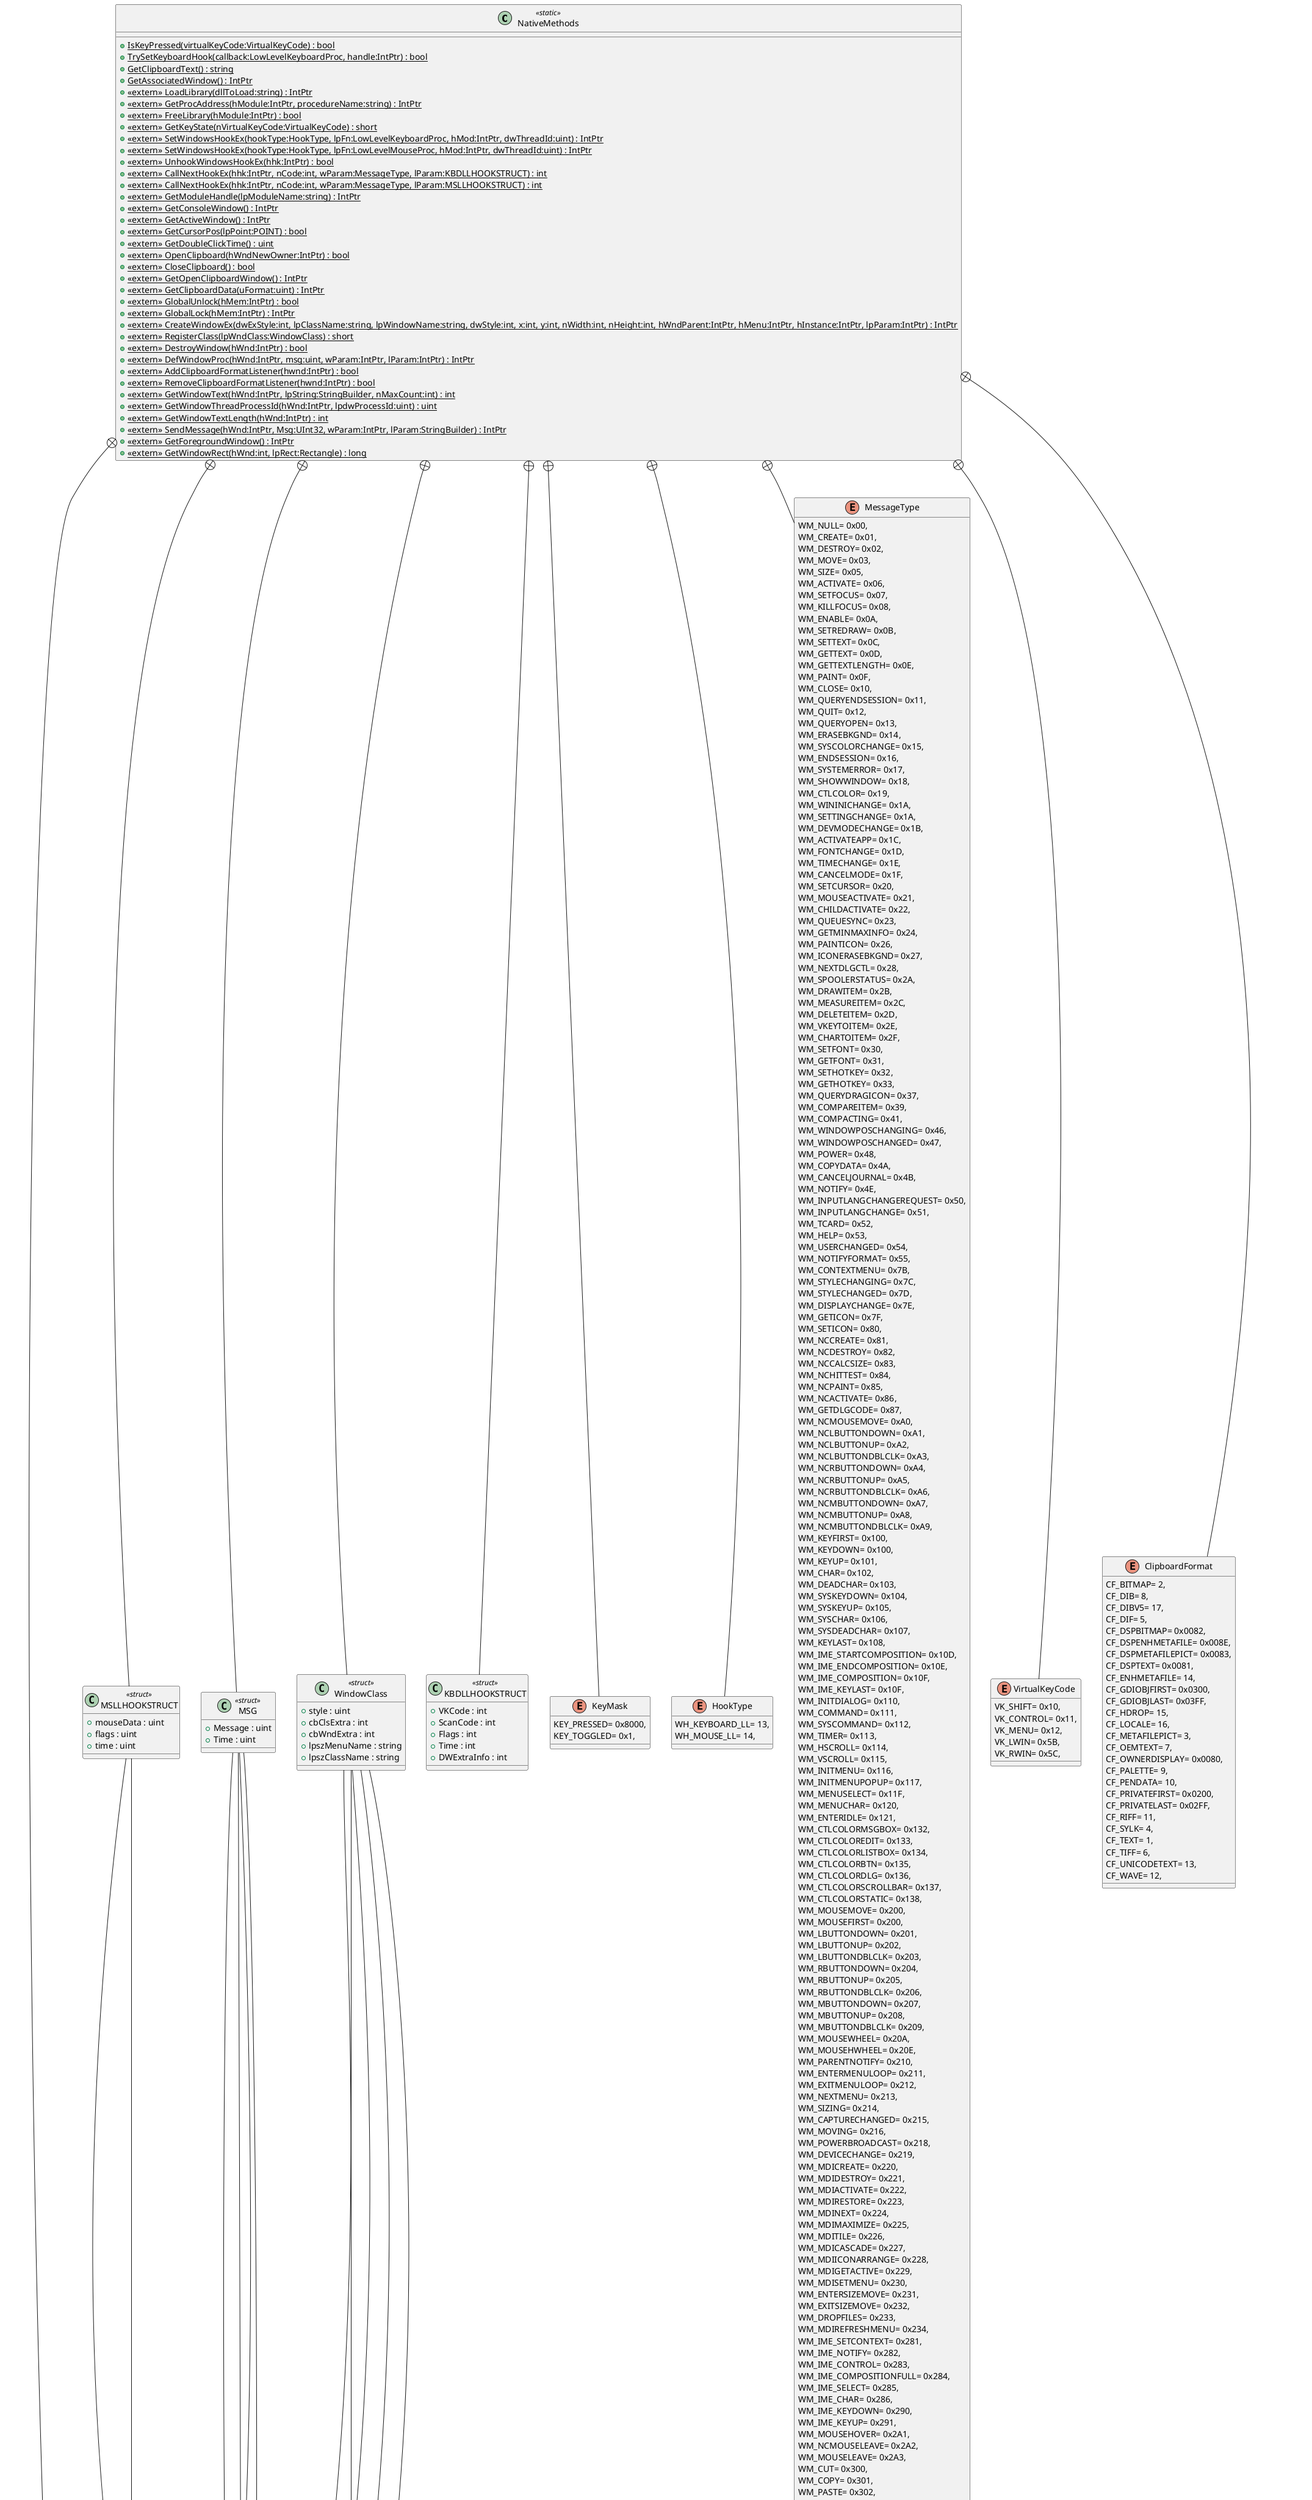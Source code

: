 @startuml
class NativeMethods <<static>> {
    + {static} IsKeyPressed(virtualKeyCode:VirtualKeyCode) : bool
    + {static} TrySetKeyboardHook(callback:LowLevelKeyboardProc, handle:IntPtr) : bool
    + {static} GetClipboardText() : string
    + {static} GetAssociatedWindow() : IntPtr
    + {static} <<extern>> LoadLibrary(dllToLoad:string) : IntPtr
    + {static} <<extern>> GetProcAddress(hModule:IntPtr, procedureName:string) : IntPtr
    + {static} <<extern>> FreeLibrary(hModule:IntPtr) : bool
    + {static} <<extern>> GetKeyState(nVirtualKeyCode:VirtualKeyCode) : short
    + {static} <<extern>> SetWindowsHookEx(hookType:HookType, lpFn:LowLevelKeyboardProc, hMod:IntPtr, dwThreadId:uint) : IntPtr
    + {static} <<extern>> SetWindowsHookEx(hookType:HookType, lpFn:LowLevelMouseProc, hMod:IntPtr, dwThreadId:uint) : IntPtr
    + {static} <<extern>> UnhookWindowsHookEx(hhk:IntPtr) : bool
    + {static} <<extern>> CallNextHookEx(hhk:IntPtr, nCode:int, wParam:MessageType, lParam:KBDLLHOOKSTRUCT) : int
    + {static} <<extern>> CallNextHookEx(hhk:IntPtr, nCode:int, wParam:MessageType, lParam:MSLLHOOKSTRUCT) : int
    + {static} <<extern>> GetModuleHandle(lpModuleName:string) : IntPtr
    + {static} <<extern>> GetConsoleWindow() : IntPtr
    + {static} <<extern>> GetActiveWindow() : IntPtr
    + {static} <<extern>> GetCursorPos(lpPoint:POINT) : bool
    + {static} <<extern>> GetDoubleClickTime() : uint
    + {static} <<extern>> OpenClipboard(hWndNewOwner:IntPtr) : bool
    + {static} <<extern>> CloseClipboard() : bool
    + {static} <<extern>> GetOpenClipboardWindow() : IntPtr
    + {static} <<extern>> GetClipboardData(uFormat:uint) : IntPtr
    + {static} <<extern>> GlobalUnlock(hMem:IntPtr) : bool
    + {static} <<extern>> GlobalLock(hMem:IntPtr) : IntPtr
    + {static} <<extern>> CreateWindowEx(dwExStyle:int, lpClassName:string, lpWindowName:string, dwStyle:int, x:int, y:int, nWidth:int, nHeight:int, hWndParent:IntPtr, hMenu:IntPtr, hInstance:IntPtr, lpParam:IntPtr) : IntPtr
    + {static} <<extern>> RegisterClass(lpWndClass:WindowClass) : short
    + {static} <<extern>> DestroyWindow(hWnd:IntPtr) : bool
    + {static} <<extern>> DefWindowProc(hWnd:IntPtr, msg:uint, wParam:IntPtr, lParam:IntPtr) : IntPtr
    + {static} <<extern>> AddClipboardFormatListener(hwnd:IntPtr) : bool
    + {static} <<extern>> RemoveClipboardFormatListener(hwnd:IntPtr) : bool
    + {static} <<extern>> GetWindowText(hWnd:IntPtr, lpString:StringBuilder, nMaxCount:int) : int
    + {static} <<extern>> GetWindowThreadProcessId(hWnd:IntPtr, lpdwProcessId:uint) : uint
    + {static} <<extern>> GetWindowTextLength(hWnd:IntPtr) : int
    + {static} <<extern>> SendMessage(hWnd:IntPtr, Msg:UInt32, wParam:IntPtr, lParam:StringBuilder) : IntPtr
    + {static} <<extern>> GetForegroundWindow() : IntPtr
    + {static} <<extern>> GetWindowRect(hWnd:int, lpRect:Rectangle) : long
}
class MSG <<struct>> {
    + Message : uint
    + Time : uint
}
class POINT <<struct>> {
    + X : int
    + Y : int
    + POINT(x:int, y:int)
}
class KBDLLHOOKSTRUCT <<struct>> {
    + VKCode : int
    + ScanCode : int
    + Flags : int
    + Time : int
    + DWExtraInfo : int
}
class MSLLHOOKSTRUCT <<struct>> {
    + mouseData : uint
    + flags : uint
    + time : uint
}
class WindowClass <<struct>> {
    + style : uint
    + cbClsExtra : int
    + cbWndExtra : int
    + lpszMenuName : string
    + lpszClassName : string
}
enum KeyMask {
    KEY_PRESSED= 0x8000,
    KEY_TOGGLED= 0x1,
}
enum HookType {
    WH_KEYBOARD_LL= 13,
    WH_MOUSE_LL= 14,
}
enum MessageType {
    WM_NULL= 0x00,
    WM_CREATE= 0x01,
    WM_DESTROY= 0x02,
    WM_MOVE= 0x03,
    WM_SIZE= 0x05,
    WM_ACTIVATE= 0x06,
    WM_SETFOCUS= 0x07,
    WM_KILLFOCUS= 0x08,
    WM_ENABLE= 0x0A,
    WM_SETREDRAW= 0x0B,
    WM_SETTEXT= 0x0C,
    WM_GETTEXT= 0x0D,
    WM_GETTEXTLENGTH= 0x0E,
    WM_PAINT= 0x0F,
    WM_CLOSE= 0x10,
    WM_QUERYENDSESSION= 0x11,
    WM_QUIT= 0x12,
    WM_QUERYOPEN= 0x13,
    WM_ERASEBKGND= 0x14,
    WM_SYSCOLORCHANGE= 0x15,
    WM_ENDSESSION= 0x16,
    WM_SYSTEMERROR= 0x17,
    WM_SHOWWINDOW= 0x18,
    WM_CTLCOLOR= 0x19,
    WM_WININICHANGE= 0x1A,
    WM_SETTINGCHANGE= 0x1A,
    WM_DEVMODECHANGE= 0x1B,
    WM_ACTIVATEAPP= 0x1C,
    WM_FONTCHANGE= 0x1D,
    WM_TIMECHANGE= 0x1E,
    WM_CANCELMODE= 0x1F,
    WM_SETCURSOR= 0x20,
    WM_MOUSEACTIVATE= 0x21,
    WM_CHILDACTIVATE= 0x22,
    WM_QUEUESYNC= 0x23,
    WM_GETMINMAXINFO= 0x24,
    WM_PAINTICON= 0x26,
    WM_ICONERASEBKGND= 0x27,
    WM_NEXTDLGCTL= 0x28,
    WM_SPOOLERSTATUS= 0x2A,
    WM_DRAWITEM= 0x2B,
    WM_MEASUREITEM= 0x2C,
    WM_DELETEITEM= 0x2D,
    WM_VKEYTOITEM= 0x2E,
    WM_CHARTOITEM= 0x2F,
    WM_SETFONT= 0x30,
    WM_GETFONT= 0x31,
    WM_SETHOTKEY= 0x32,
    WM_GETHOTKEY= 0x33,
    WM_QUERYDRAGICON= 0x37,
    WM_COMPAREITEM= 0x39,
    WM_COMPACTING= 0x41,
    WM_WINDOWPOSCHANGING= 0x46,
    WM_WINDOWPOSCHANGED= 0x47,
    WM_POWER= 0x48,
    WM_COPYDATA= 0x4A,
    WM_CANCELJOURNAL= 0x4B,
    WM_NOTIFY= 0x4E,
    WM_INPUTLANGCHANGEREQUEST= 0x50,
    WM_INPUTLANGCHANGE= 0x51,
    WM_TCARD= 0x52,
    WM_HELP= 0x53,
    WM_USERCHANGED= 0x54,
    WM_NOTIFYFORMAT= 0x55,
    WM_CONTEXTMENU= 0x7B,
    WM_STYLECHANGING= 0x7C,
    WM_STYLECHANGED= 0x7D,
    WM_DISPLAYCHANGE= 0x7E,
    WM_GETICON= 0x7F,
    WM_SETICON= 0x80,
    WM_NCCREATE= 0x81,
    WM_NCDESTROY= 0x82,
    WM_NCCALCSIZE= 0x83,
    WM_NCHITTEST= 0x84,
    WM_NCPAINT= 0x85,
    WM_NCACTIVATE= 0x86,
    WM_GETDLGCODE= 0x87,
    WM_NCMOUSEMOVE= 0xA0,
    WM_NCLBUTTONDOWN= 0xA1,
    WM_NCLBUTTONUP= 0xA2,
    WM_NCLBUTTONDBLCLK= 0xA3,
    WM_NCRBUTTONDOWN= 0xA4,
    WM_NCRBUTTONUP= 0xA5,
    WM_NCRBUTTONDBLCLK= 0xA6,
    WM_NCMBUTTONDOWN= 0xA7,
    WM_NCMBUTTONUP= 0xA8,
    WM_NCMBUTTONDBLCLK= 0xA9,
    WM_KEYFIRST= 0x100,
    WM_KEYDOWN= 0x100,
    WM_KEYUP= 0x101,
    WM_CHAR= 0x102,
    WM_DEADCHAR= 0x103,
    WM_SYSKEYDOWN= 0x104,
    WM_SYSKEYUP= 0x105,
    WM_SYSCHAR= 0x106,
    WM_SYSDEADCHAR= 0x107,
    WM_KEYLAST= 0x108,
    WM_IME_STARTCOMPOSITION= 0x10D,
    WM_IME_ENDCOMPOSITION= 0x10E,
    WM_IME_COMPOSITION= 0x10F,
    WM_IME_KEYLAST= 0x10F,
    WM_INITDIALOG= 0x110,
    WM_COMMAND= 0x111,
    WM_SYSCOMMAND= 0x112,
    WM_TIMER= 0x113,
    WM_HSCROLL= 0x114,
    WM_VSCROLL= 0x115,
    WM_INITMENU= 0x116,
    WM_INITMENUPOPUP= 0x117,
    WM_MENUSELECT= 0x11F,
    WM_MENUCHAR= 0x120,
    WM_ENTERIDLE= 0x121,
    WM_CTLCOLORMSGBOX= 0x132,
    WM_CTLCOLOREDIT= 0x133,
    WM_CTLCOLORLISTBOX= 0x134,
    WM_CTLCOLORBTN= 0x135,
    WM_CTLCOLORDLG= 0x136,
    WM_CTLCOLORSCROLLBAR= 0x137,
    WM_CTLCOLORSTATIC= 0x138,
    WM_MOUSEMOVE= 0x200,
    WM_MOUSEFIRST= 0x200,
    WM_LBUTTONDOWN= 0x201,
    WM_LBUTTONUP= 0x202,
    WM_LBUTTONDBLCLK= 0x203,
    WM_RBUTTONDOWN= 0x204,
    WM_RBUTTONUP= 0x205,
    WM_RBUTTONDBLCLK= 0x206,
    WM_MBUTTONDOWN= 0x207,
    WM_MBUTTONUP= 0x208,
    WM_MBUTTONDBLCLK= 0x209,
    WM_MOUSEWHEEL= 0x20A,
    WM_MOUSEHWHEEL= 0x20E,
    WM_PARENTNOTIFY= 0x210,
    WM_ENTERMENULOOP= 0x211,
    WM_EXITMENULOOP= 0x212,
    WM_NEXTMENU= 0x213,
    WM_SIZING= 0x214,
    WM_CAPTURECHANGED= 0x215,
    WM_MOVING= 0x216,
    WM_POWERBROADCAST= 0x218,
    WM_DEVICECHANGE= 0x219,
    WM_MDICREATE= 0x220,
    WM_MDIDESTROY= 0x221,
    WM_MDIACTIVATE= 0x222,
    WM_MDIRESTORE= 0x223,
    WM_MDINEXT= 0x224,
    WM_MDIMAXIMIZE= 0x225,
    WM_MDITILE= 0x226,
    WM_MDICASCADE= 0x227,
    WM_MDIICONARRANGE= 0x228,
    WM_MDIGETACTIVE= 0x229,
    WM_MDISETMENU= 0x230,
    WM_ENTERSIZEMOVE= 0x231,
    WM_EXITSIZEMOVE= 0x232,
    WM_DROPFILES= 0x233,
    WM_MDIREFRESHMENU= 0x234,
    WM_IME_SETCONTEXT= 0x281,
    WM_IME_NOTIFY= 0x282,
    WM_IME_CONTROL= 0x283,
    WM_IME_COMPOSITIONFULL= 0x284,
    WM_IME_SELECT= 0x285,
    WM_IME_CHAR= 0x286,
    WM_IME_KEYDOWN= 0x290,
    WM_IME_KEYUP= 0x291,
    WM_MOUSEHOVER= 0x2A1,
    WM_NCMOUSELEAVE= 0x2A2,
    WM_MOUSELEAVE= 0x2A3,
    WM_CUT= 0x300,
    WM_COPY= 0x301,
    WM_PASTE= 0x302,
    WM_CLEAR= 0x303,
    WM_UNDO= 0x304,
    WM_CLIPBOARDUPDATE= 0x031D,
    WM_RENDERFORMAT= 0x305,
    WM_RENDERALLFORMATS= 0x306,
    WM_DESTROYCLIPBOARD= 0x307,
    WM_DRAWCLIPBOARD= 0x308,
    WM_PAINTCLIPBOARD= 0x309,
    WM_VSCROLLCLIPBOARD= 0x30A,
    WM_SIZECLIPBOARD= 0x30B,
    WM_ASKCBFORMATNAME= 0x30C,
    WM_CHANGECBCHAIN= 0x30D,
    WM_HSCROLLCLIPBOARD= 0x30E,
    WM_QUERYNEWPALETTE= 0x30F,
    WM_PALETTEISCHANGING= 0x310,
    WM_PALETTECHANGED= 0x311,
    WM_HOTKEY= 0x312,
    WM_PRINT= 0x317,
    WM_PRINTCLIENT= 0x318,
    WM_HANDHELDFIRST= 0x358,
    WM_HANDHELDLAST= 0x35F,
    WM_PENWINFIRST= 0x380,
    WM_PENWINLAST= 0x38F,
    WM_COALESCE_FIRST= 0x390,
    WM_COALESCE_LAST= 0x39F,
    WM_DDE_FIRST= 0x3E0,
    WM_DDE_INITIATE= 0x3E0,
    WM_DDE_TERMINATE= 0x3E1,
    WM_DDE_ADVISE= 0x3E2,
    WM_DDE_UNADVISE= 0x3E3,
    WM_DDE_ACK= 0x3E4,
    WM_DDE_DATA= 0x3E5,
    WM_DDE_REQUEST= 0x3E6,
    WM_DDE_POKE= 0x3E7,
    WM_DDE_EXECUTE= 0x3E8,
    WM_DDE_LAST= 0x3E8,
    WM_USER= 0x400,
    WM_APP= 0x8000,
}
enum VirtualKeyCode {
    VK_SHIFT= 0x10,
    VK_CONTROL= 0x11,
    VK_MENU= 0x12,
    VK_LWIN= 0x5B,
    VK_RWIN= 0x5C,
}
enum ClipboardFormat {
    CF_BITMAP= 2,
    CF_DIB= 8,
    CF_DIBV5= 17,
    CF_DIF= 5,
    CF_DSPBITMAP= 0x0082,
    CF_DSPENHMETAFILE= 0x008E,
    CF_DSPMETAFILEPICT= 0x0083,
    CF_DSPTEXT= 0x0081,
    CF_ENHMETAFILE= 14,
    CF_GDIOBJFIRST= 0x0300,
    CF_GDIOBJLAST= 0x03FF,
    CF_HDROP= 15,
    CF_LOCALE= 16,
    CF_METAFILEPICT= 3,
    CF_OEMTEXT= 7,
    CF_OWNERDISPLAY= 0x0080,
    CF_PALETTE= 9,
    CF_PENDATA= 10,
    CF_PRIVATEFIRST= 0x0200,
    CF_PRIVATELAST= 0x02FF,
    CF_RIFF= 11,
    CF_SYLK= 4,
    CF_TEXT= 1,
    CF_TIFF= 6,
    CF_UNICODETEXT= 13,
    CF_WAVE= 12,
}
NativeMethods +-- MSG
MSG --> "HWnd" IntPtr
MSG --> "WParam" IntPtr
MSG --> "LParam" IntPtr
MSG --> "Pt" POINT
NativeMethods +-- POINT
NativeMethods +-- KBDLLHOOKSTRUCT
NativeMethods +-- MSLLHOOKSTRUCT
MSLLHOOKSTRUCT --> "pt" POINT
MSLLHOOKSTRUCT --> "dwExtraInfo" IntPtr
NativeMethods +-- WindowClass
WindowClass --> "lpfnWndProc" WindowProcedureHandler
WindowClass --> "hInstance" IntPtr
WindowClass --> "hIcon" IntPtr
WindowClass --> "hCursor" IntPtr
WindowClass --> "hbrBackground" IntPtr
NativeMethods +-- KeyMask
NativeMethods +-- HookType
NativeMethods +-- MessageType
NativeMethods +-- VirtualKeyCode
NativeMethods +-- ClipboardFormat
@enduml
